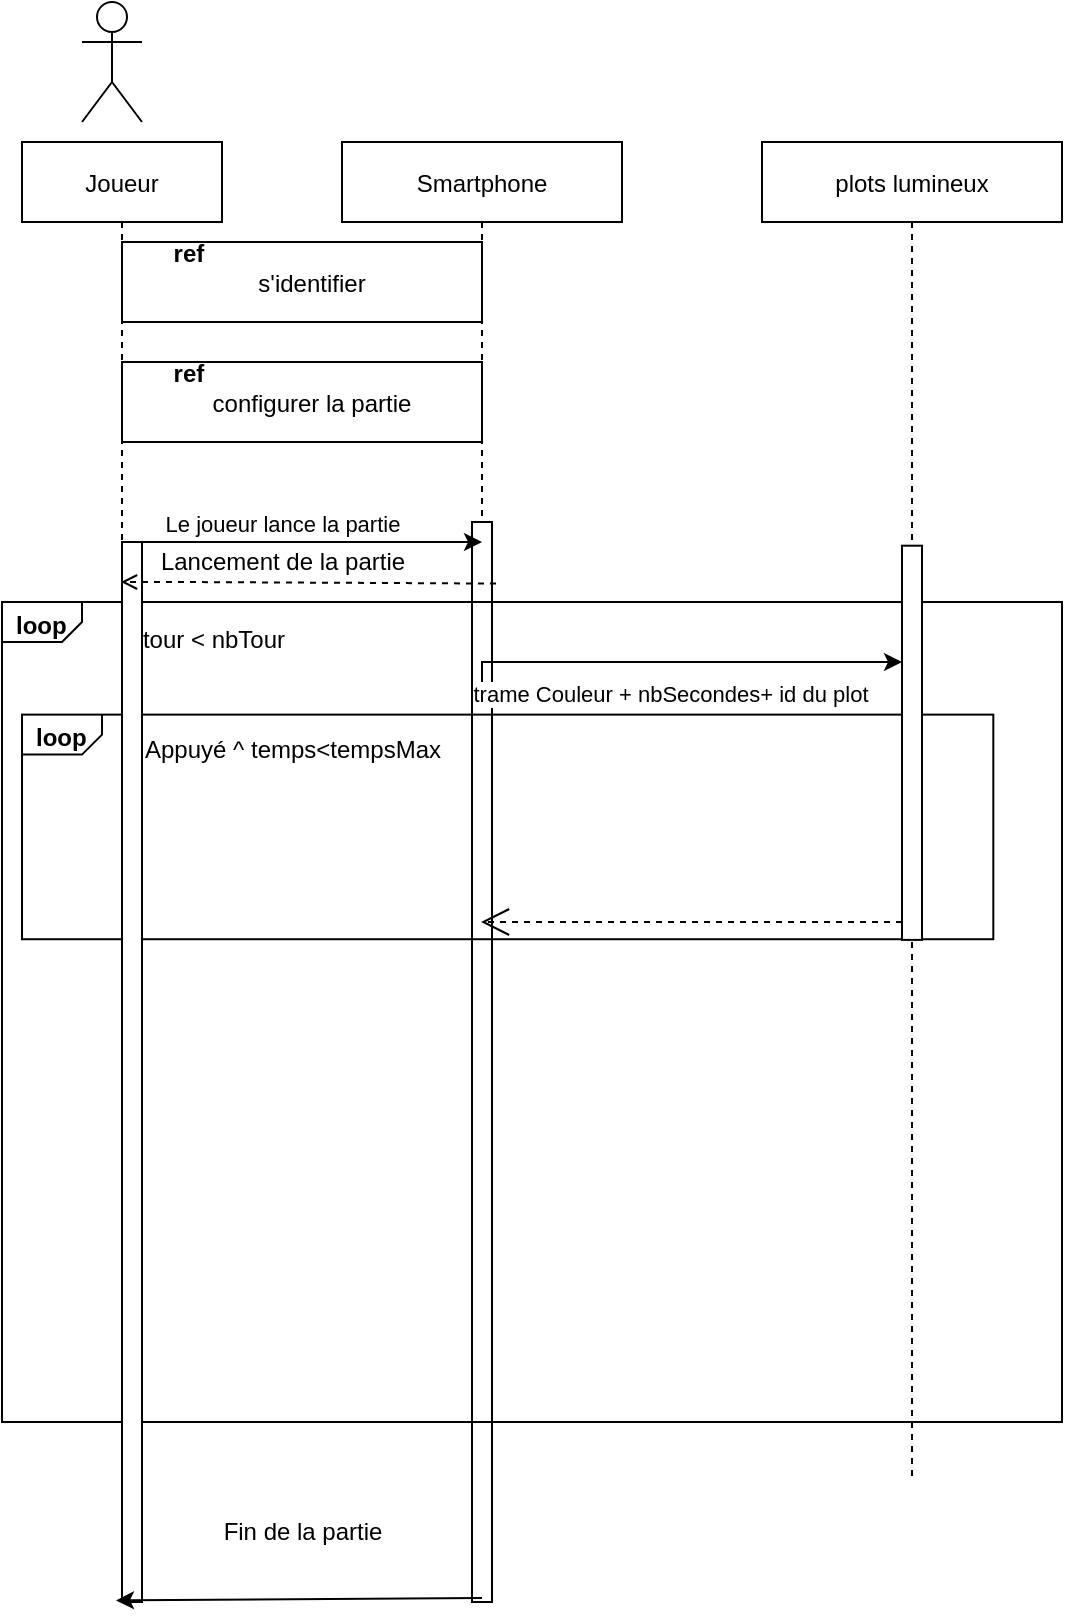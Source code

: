 <mxfile version="13.6.2" type="device"><diagram id="kgpKYQtTHZ0yAKxKKP6v" name="Page-1"><mxGraphModel dx="1086" dy="1326" grid="1" gridSize="10" guides="1" tooltips="1" connect="1" arrows="1" fold="1" page="0" pageScale="1" pageWidth="850" pageHeight="1100" math="0" shadow="0"><root><mxCell id="0"/><mxCell id="1" parent="0"/><mxCell id="3nuBFxr9cyL0pnOWT2aG-1" value="Joueur" style="shape=umlLifeline;perimeter=lifelinePerimeter;container=1;collapsible=0;recursiveResize=0;rounded=0;shadow=0;strokeWidth=1;" parent="1" vertex="1"><mxGeometry x="120" y="50" width="100" height="730" as="geometry"/></mxCell><mxCell id="3nuBFxr9cyL0pnOWT2aG-5" value="Smartphone" style="shape=umlLifeline;perimeter=lifelinePerimeter;container=1;collapsible=0;recursiveResize=0;rounded=0;shadow=0;strokeWidth=1;" parent="1" vertex="1"><mxGeometry x="280" y="50" width="140" height="600" as="geometry"/></mxCell><mxCell id="ZNe2NaBN33V6ErHDan2x-2" value="" style="html=1;points=[];perimeter=orthogonalPerimeter;" parent="3nuBFxr9cyL0pnOWT2aG-5" vertex="1"><mxGeometry x="65" y="190" width="10" height="540" as="geometry"/></mxCell><mxCell id="WnYoMNKaXwerHSnEDr8r-26" value="Le joueur lance la partie" style="verticalAlign=bottom;html=1;endArrow=classic;edgeStyle=orthogonalEdgeStyle;rounded=0;exitX=0.5;exitY=0.222;exitDx=0;exitDy=0;exitPerimeter=0;endFill=1;" parent="3nuBFxr9cyL0pnOWT2aG-5" edge="1"><mxGeometry x="-0.012" relative="1" as="geometry"><mxPoint x="-110" y="217.66" as="sourcePoint"/><mxPoint x="70" y="200" as="targetPoint"/><Array as="points"><mxPoint y="200"/><mxPoint y="200"/></Array><mxPoint as="offset"/></mxGeometry></mxCell><mxCell id="WnYoMNKaXwerHSnEDr8r-1" value="plots lumineux" style="shape=umlLifeline;perimeter=lifelinePerimeter;container=1;collapsible=0;recursiveResize=0;rounded=0;shadow=0;strokeWidth=1;" parent="1" vertex="1"><mxGeometry x="490" y="50" width="150" height="670" as="geometry"/></mxCell><mxCell id="WnYoMNKaXwerHSnEDr8r-19" value="" style="edgeStyle=none;html=1;endArrow=open;endSize=12;dashed=1;verticalAlign=bottom;rounded=0;exitX=0.514;exitY=0.873;exitDx=0;exitDy=0;exitPerimeter=0;" parent="WnYoMNKaXwerHSnEDr8r-1" edge="1"><mxGeometry width="160" relative="1" as="geometry"><mxPoint x="70.0" y="390.0" as="sourcePoint"/><mxPoint x="-140.5" y="390" as="targetPoint"/><Array as="points"><mxPoint x="-120" y="390"/></Array></mxGeometry></mxCell><mxCell id="WnYoMNKaXwerHSnEDr8r-4" value="" style="shape=umlActor;verticalLabelPosition=bottom;verticalAlign=top;html=1;outlineConnect=0;" parent="1" vertex="1"><mxGeometry x="150" y="-20" width="30" height="60" as="geometry"/></mxCell><mxCell id="WnYoMNKaXwerHSnEDr8r-17" value="trame Couleur + nbSecondes+ id du plot" style="verticalAlign=bottom;html=1;endArrow=classic;edgeStyle=orthogonalEdgeStyle;rounded=0;exitX=0.5;exitY=0.222;exitDx=0;exitDy=0;exitPerimeter=0;endFill=1;" parent="1" edge="1"><mxGeometry x="-0.105" y="-20" relative="1" as="geometry"><mxPoint x="350" y="323.2" as="sourcePoint"/><mxPoint x="560" y="310" as="targetPoint"/><Array as="points"><mxPoint x="460" y="310"/><mxPoint x="460" y="310"/></Array><mxPoint x="7" y="5" as="offset"/></mxGeometry></mxCell><mxCell id="WnYoMNKaXwerHSnEDr8r-30" value="Lancement de la partie" style="text;html=1;align=center;verticalAlign=middle;resizable=0;points=[];autosize=1;strokeColor=none;fillColor=none;" parent="1" vertex="1"><mxGeometry x="175" y="245" width="150" height="30" as="geometry"/></mxCell><mxCell id="WnYoMNKaXwerHSnEDr8r-5" value="" style="html=1;shape=mxgraph.sysml.package;labelX=40;whiteSpace=wrap;align=center;fillColor=none;" parent="1" vertex="1"><mxGeometry x="110" y="280" width="530" height="410" as="geometry"/></mxCell><mxCell id="WnYoMNKaXwerHSnEDr8r-6" value="loop" style="html=1;align=left;verticalAlign=top;labelPosition=left;verticalLabelPosition=top;labelBackgroundColor=none;spacingLeft=5;spacingTop=-2;fontStyle=1;" parent="WnYoMNKaXwerHSnEDr8r-5" connectable="0" vertex="1"><mxGeometry as="geometry"/></mxCell><mxCell id="WnYoMNKaXwerHSnEDr8r-7" value="tour &amp;lt; nbTour" style="text;html=1;strokeColor=none;fillColor=none;align=center;verticalAlign=middle;whiteSpace=wrap;rounded=0;" parent="WnYoMNKaXwerHSnEDr8r-5" vertex="1"><mxGeometry x="58.889" width="94.222" height="37.436" as="geometry"/></mxCell><mxCell id="WnYoMNKaXwerHSnEDr8r-14" value="" style="html=1;shape=mxgraph.sysml.package;labelX=40;whiteSpace=wrap;align=center;fillColor=none;" parent="WnYoMNKaXwerHSnEDr8r-5" vertex="1"><mxGeometry x="10.004" y="56.312" width="485.657" height="112.307" as="geometry"/></mxCell><mxCell id="WnYoMNKaXwerHSnEDr8r-15" value="loop" style="html=1;align=left;verticalAlign=top;labelPosition=left;verticalLabelPosition=top;labelBackgroundColor=none;spacingLeft=5;spacingTop=-2;fontStyle=1;" parent="WnYoMNKaXwerHSnEDr8r-14" connectable="0" vertex="1"><mxGeometry as="geometry"/></mxCell><mxCell id="WnYoMNKaXwerHSnEDr8r-16" value="Appuyé ^ temps&amp;lt;tempsMax" style="text;html=1;strokeColor=none;fillColor=none;align=center;verticalAlign=middle;whiteSpace=wrap;rounded=0;" parent="WnYoMNKaXwerHSnEDr8r-14" vertex="1"><mxGeometry x="44.146" y="9.909" width="183.47" height="15.315" as="geometry"/></mxCell><mxCell id="ZNe2NaBN33V6ErHDan2x-3" value="" style="html=1;points=[];perimeter=orthogonalPerimeter;" parent="WnYoMNKaXwerHSnEDr8r-5" vertex="1"><mxGeometry x="450.0" y="-28.157" width="10.0" height="197.097" as="geometry"/></mxCell><mxCell id="WnYoMNKaXwerHSnEDr8r-25" style="edgeStyle=orthogonalEdgeStyle;rounded=0;orthogonalLoop=1;jettySize=auto;html=1;exitX=0.5;exitY=1;exitDx=0;exitDy=0;exitPerimeter=0;" parent="1" source="WnYoMNKaXwerHSnEDr8r-5" target="WnYoMNKaXwerHSnEDr8r-5" edge="1"><mxGeometry relative="1" as="geometry"/></mxCell><mxCell id="WnYoMNKaXwerHSnEDr8r-33" value="Fin de la partie" style="text;html=1;align=center;verticalAlign=middle;resizable=0;points=[];autosize=1;strokeColor=none;fillColor=none;" parent="1" vertex="1"><mxGeometry x="210" y="730" width="100" height="30" as="geometry"/></mxCell><mxCell id="ZNe2NaBN33V6ErHDan2x-5" value="" style="html=1;points=[];perimeter=orthogonalPerimeter;" parent="1" vertex="1"><mxGeometry x="170" y="250" width="10" height="530" as="geometry"/></mxCell><mxCell id="WnYoMNKaXwerHSnEDr8r-32" value="" style="endArrow=classic;html=1;rounded=0;exitX=0.5;exitY=0.98;exitDx=0;exitDy=0;exitPerimeter=0;entryX=0.47;entryY=0.982;entryDx=0;entryDy=0;entryPerimeter=0;" parent="1" edge="1"><mxGeometry width="50" height="50" relative="1" as="geometry"><mxPoint x="350" y="778" as="sourcePoint"/><mxPoint x="167" y="779.2" as="targetPoint"/><Array as="points"/></mxGeometry></mxCell><mxCell id="WnYoMNKaXwerHSnEDr8r-28" value="" style="endArrow=open;html=1;rounded=0;exitX=1.2;exitY=0.057;exitDx=0;exitDy=0;exitPerimeter=0;dashed=1;endFill=0;" parent="1" source="ZNe2NaBN33V6ErHDan2x-2" edge="1"><mxGeometry width="50" height="50" relative="1" as="geometry"><mxPoint x="220" y="730" as="sourcePoint"/><mxPoint x="169.5" y="270" as="targetPoint"/><Array as="points"><mxPoint x="200" y="270"/></Array></mxGeometry></mxCell><mxCell id="czbxqio23ZAVVT4ZoBKw-15" value="" style="group" vertex="1" connectable="0" parent="1"><mxGeometry x="180" y="160" width="170" height="40" as="geometry"/></mxCell><mxCell id="czbxqio23ZAVVT4ZoBKw-16" value="" style="html=1;align=left;" vertex="1" parent="czbxqio23ZAVVT4ZoBKw-15"><mxGeometry x="-10" width="180" height="40" as="geometry"/></mxCell><mxCell id="czbxqio23ZAVVT4ZoBKw-17" value="configurer la partie" style="text;align=center;fontStyle=0;verticalAlign=middle;spacingLeft=3;spacingRight=3;strokeColor=none;rotatable=0;points=[[0,0.5],[1,0.5]];portConstraint=eastwest;" vertex="1" parent="czbxqio23ZAVVT4ZoBKw-15"><mxGeometry x="61.552" y="17.111" width="46.897" height="5.778" as="geometry"/></mxCell><mxCell id="czbxqio23ZAVVT4ZoBKw-18" value="ref" style="text;align=center;fontStyle=1;verticalAlign=middle;spacingLeft=3;spacingRight=3;strokeColor=none;rotatable=0;points=[[0,0.5],[1,0.5]];portConstraint=eastwest;" vertex="1" parent="czbxqio23ZAVVT4ZoBKw-15"><mxGeometry y="2.222" width="46.897" height="5.778" as="geometry"/></mxCell><mxCell id="czbxqio23ZAVVT4ZoBKw-20" value="" style="group" vertex="1" connectable="0" parent="1"><mxGeometry x="180" y="100" width="170" height="40" as="geometry"/></mxCell><mxCell id="czbxqio23ZAVVT4ZoBKw-21" value="" style="html=1;align=left;" vertex="1" parent="czbxqio23ZAVVT4ZoBKw-20"><mxGeometry x="-10" width="180" height="40" as="geometry"/></mxCell><mxCell id="czbxqio23ZAVVT4ZoBKw-22" value="s'identifier" style="text;align=center;fontStyle=0;verticalAlign=middle;spacingLeft=3;spacingRight=3;strokeColor=none;rotatable=0;points=[[0,0.5],[1,0.5]];portConstraint=eastwest;" vertex="1" parent="czbxqio23ZAVVT4ZoBKw-20"><mxGeometry x="61.552" y="17.111" width="46.897" height="5.778" as="geometry"/></mxCell><mxCell id="czbxqio23ZAVVT4ZoBKw-23" value="ref" style="text;align=center;fontStyle=1;verticalAlign=middle;spacingLeft=3;spacingRight=3;strokeColor=none;rotatable=0;points=[[0,0.5],[1,0.5]];portConstraint=eastwest;" vertex="1" parent="czbxqio23ZAVVT4ZoBKw-20"><mxGeometry y="2.222" width="46.897" height="5.778" as="geometry"/></mxCell></root></mxGraphModel></diagram></mxfile>